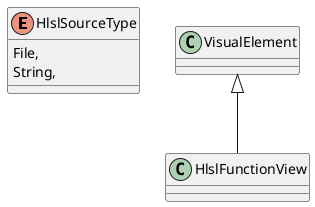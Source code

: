 @startuml
enum HlslSourceType {
    File,
    String,
}
class HlslFunctionView {
}
VisualElement <|-- HlslFunctionView
@enduml

